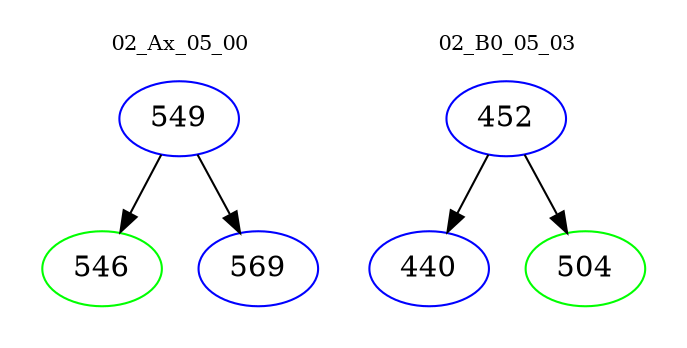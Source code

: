 digraph{
subgraph cluster_0 {
color = white
label = "02_Ax_05_00";
fontsize=10;
T0_549 [label="549", color="blue"]
T0_549 -> T0_546 [color="black"]
T0_546 [label="546", color="green"]
T0_549 -> T0_569 [color="black"]
T0_569 [label="569", color="blue"]
}
subgraph cluster_1 {
color = white
label = "02_B0_05_03";
fontsize=10;
T1_452 [label="452", color="blue"]
T1_452 -> T1_440 [color="black"]
T1_440 [label="440", color="blue"]
T1_452 -> T1_504 [color="black"]
T1_504 [label="504", color="green"]
}
}

